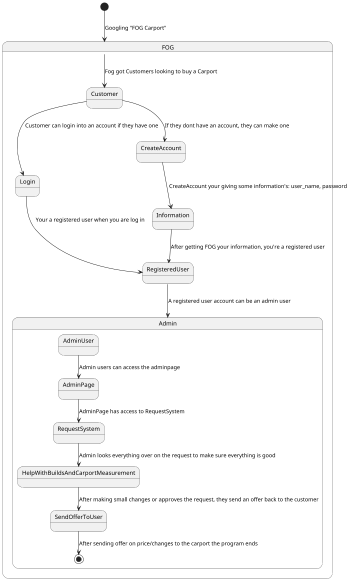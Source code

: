 @startuml
'https://plantuml.com/state-diagram

scale 350 width

[*] --> FOG : Googling "FOG Carport"

state FOG {
  FOG --> Customer: Fog got Customers looking to buy a Carport
  Customer --> Login:  Customer can login into an account if they have one
  Customer --> CreateAccount: If they dont have an account, they can make one

  Login --> RegisteredUser: Your a registered user when you are log in
  CreateAccount --> Information: CreateAccount your giving some information's: user_name, password
  Information --> RegisteredUser: After getting FOG your information, you're a registered user

  RegisteredUser --> Admin: A registered user account can be an admin user


  state Admin {

    AdminUser --> AdminPage: Admin users can access the adminpage

    AdminPage --> RequestSystem: AdminPage has access to RequestSystem


    RequestSystem --> HelpWithBuildsAndCarportMeasurement: Admin looks everything over on the request to make sure everything is good
    HelpWithBuildsAndCarportMeasurement --> SendOfferToUser: After making small changes or approves the request, they send an offer back to the customer
    SendOfferToUser --> [*]: After sending offer on price/changes to the carport the program ends
  }
}

@enduml
